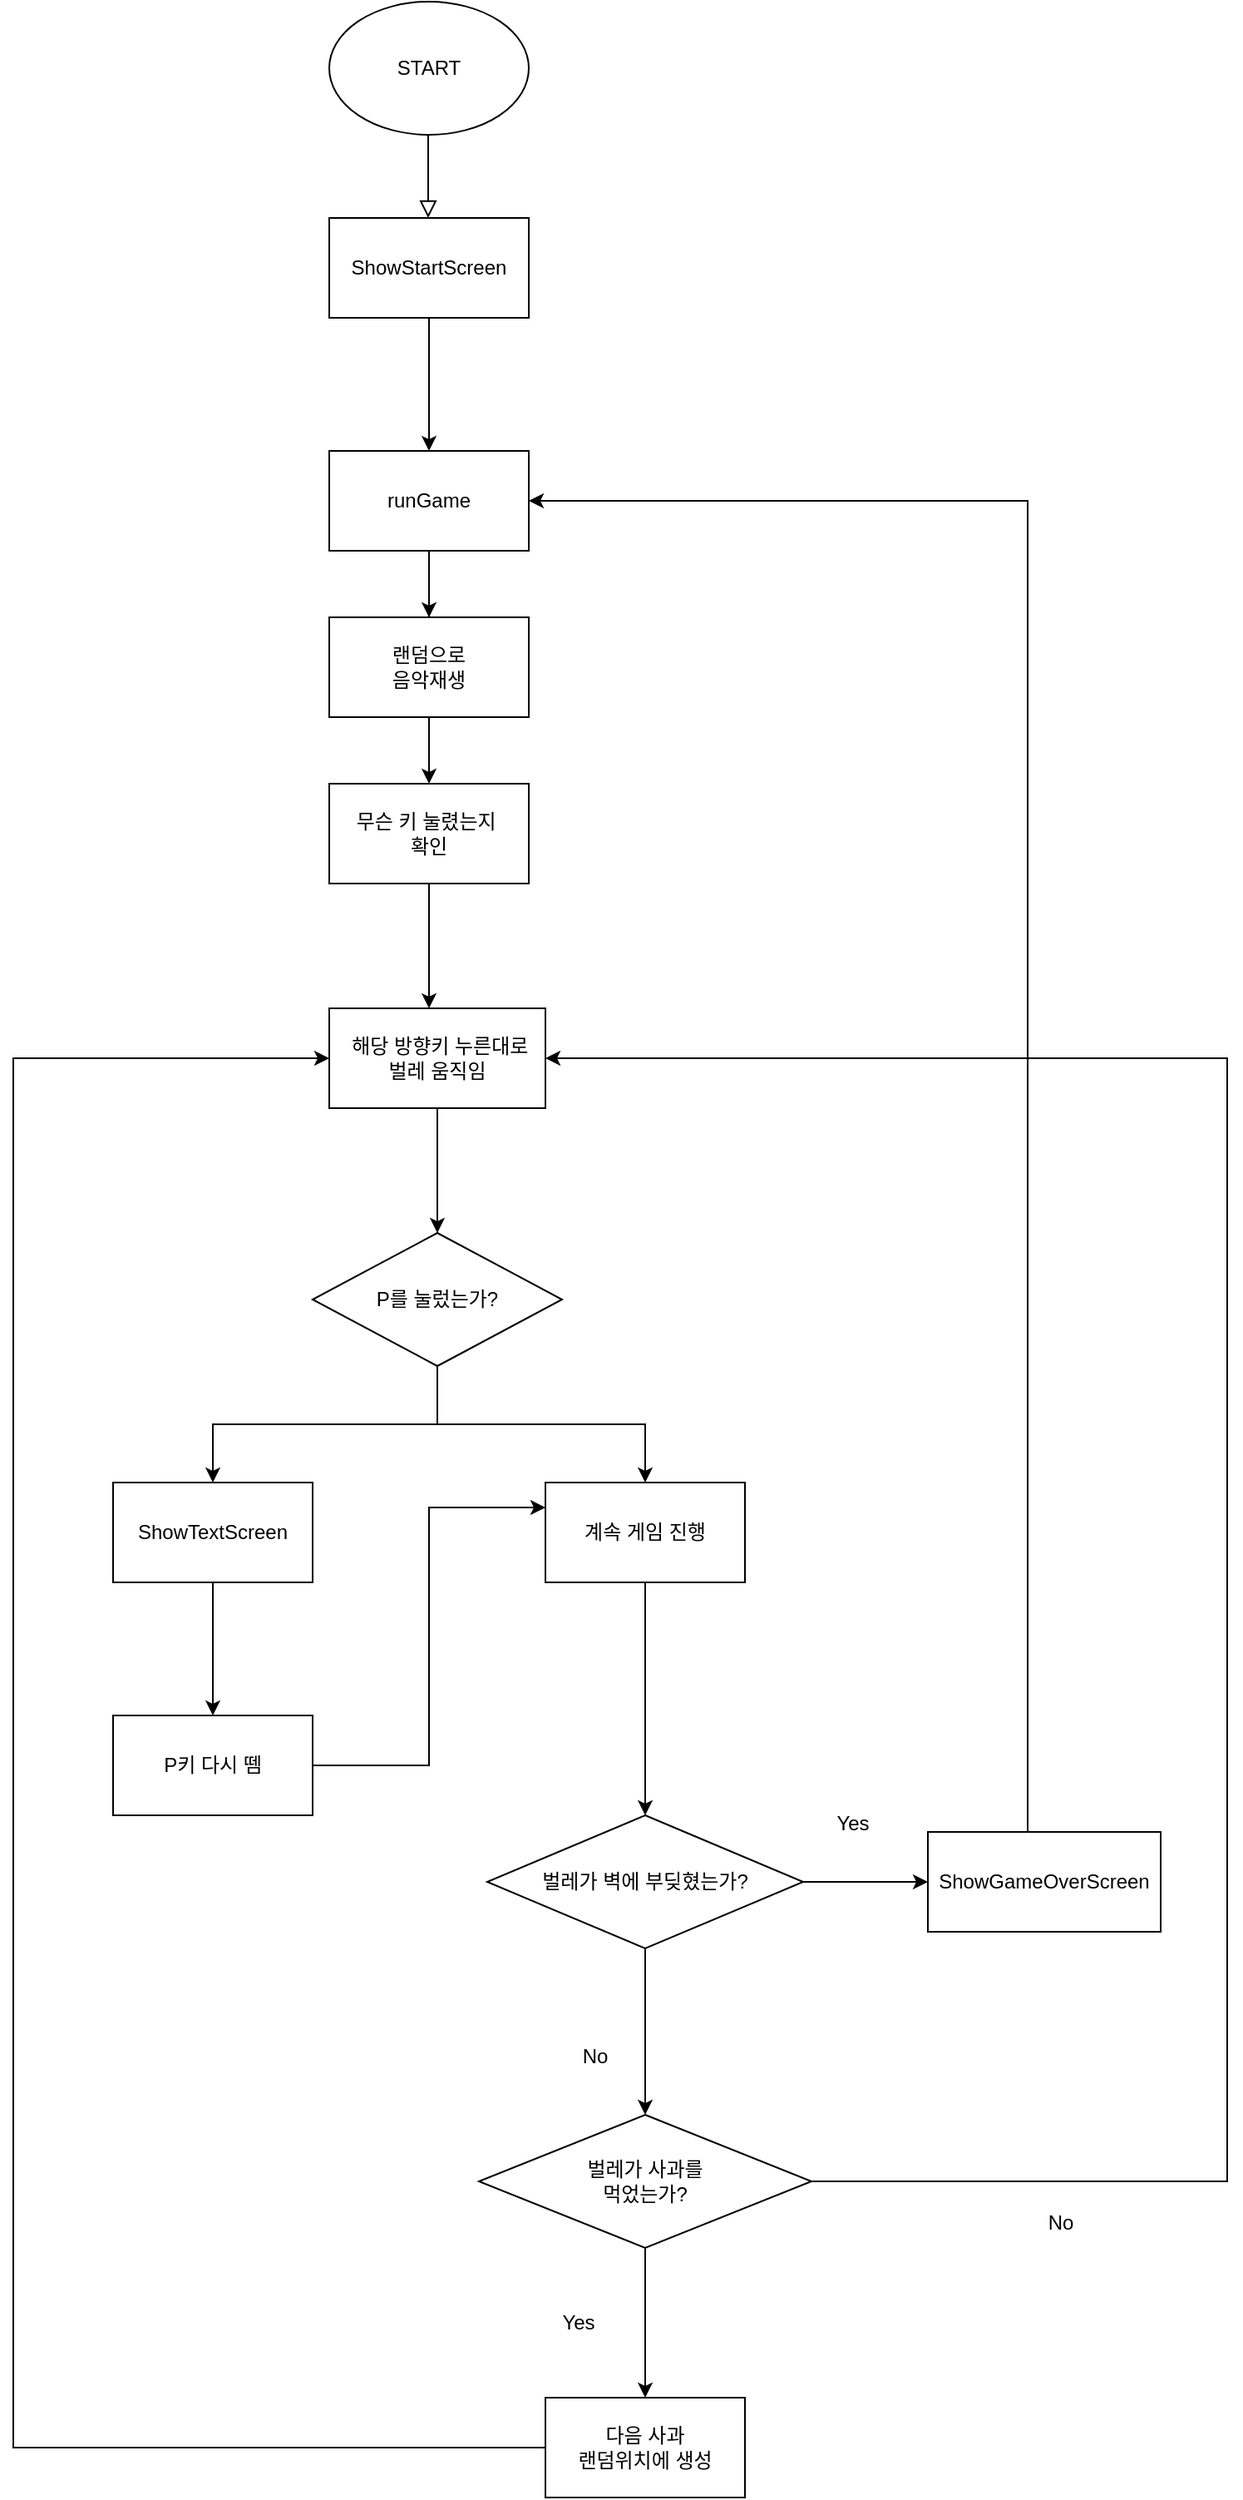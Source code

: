 <mxfile version="20.0.1" type="device"><diagram id="C5RBs43oDa-KdzZeNtuy" name="Page-1"><mxGraphModel dx="2310" dy="1950" grid="1" gridSize="10" guides="1" tooltips="1" connect="1" arrows="1" fold="1" page="1" pageScale="1" pageWidth="827" pageHeight="1169" math="0" shadow="0"><root><mxCell id="WIyWlLk6GJQsqaUBKTNV-0"/><mxCell id="WIyWlLk6GJQsqaUBKTNV-1" parent="WIyWlLk6GJQsqaUBKTNV-0"/><mxCell id="WIyWlLk6GJQsqaUBKTNV-2" value="" style="rounded=0;html=1;jettySize=auto;orthogonalLoop=1;fontSize=11;endArrow=block;endFill=0;endSize=8;strokeWidth=1;shadow=0;labelBackgroundColor=none;edgeStyle=orthogonalEdgeStyle;" parent="WIyWlLk6GJQsqaUBKTNV-1" edge="1"><mxGeometry relative="1" as="geometry"><mxPoint x="219.5" y="-70" as="sourcePoint"/><mxPoint x="219.5" y="-20" as="targetPoint"/><Array as="points"><mxPoint x="220" y="-50"/><mxPoint x="220" y="-50"/></Array></mxGeometry></mxCell><mxCell id="ASIvWLTySlJk6rm7l2K4-0" value="START" style="ellipse;whiteSpace=wrap;html=1;" vertex="1" parent="WIyWlLk6GJQsqaUBKTNV-1"><mxGeometry x="160" y="-150" width="120" height="80" as="geometry"/></mxCell><mxCell id="ASIvWLTySlJk6rm7l2K4-3" value="" style="edgeStyle=orthogonalEdgeStyle;rounded=0;orthogonalLoop=1;jettySize=auto;html=1;" edge="1" parent="WIyWlLk6GJQsqaUBKTNV-1" source="ASIvWLTySlJk6rm7l2K4-1" target="ASIvWLTySlJk6rm7l2K4-2"><mxGeometry relative="1" as="geometry"/></mxCell><mxCell id="ASIvWLTySlJk6rm7l2K4-1" value="ShowStartScreen" style="rounded=0;whiteSpace=wrap;html=1;" vertex="1" parent="WIyWlLk6GJQsqaUBKTNV-1"><mxGeometry x="160" y="-20" width="120" height="60" as="geometry"/></mxCell><mxCell id="ASIvWLTySlJk6rm7l2K4-5" value="" style="edgeStyle=orthogonalEdgeStyle;rounded=0;orthogonalLoop=1;jettySize=auto;html=1;" edge="1" parent="WIyWlLk6GJQsqaUBKTNV-1" source="ASIvWLTySlJk6rm7l2K4-2" target="ASIvWLTySlJk6rm7l2K4-4"><mxGeometry relative="1" as="geometry"/></mxCell><mxCell id="ASIvWLTySlJk6rm7l2K4-47" style="edgeStyle=orthogonalEdgeStyle;rounded=0;orthogonalLoop=1;jettySize=auto;html=1;" edge="1" parent="WIyWlLk6GJQsqaUBKTNV-1" source="ASIvWLTySlJk6rm7l2K4-2" target="ASIvWLTySlJk6rm7l2K4-48"><mxGeometry relative="1" as="geometry"><mxPoint x="-40" y="150" as="targetPoint"/></mxGeometry></mxCell><mxCell id="ASIvWLTySlJk6rm7l2K4-2" value="runGame" style="whiteSpace=wrap;html=1;rounded=0;" vertex="1" parent="WIyWlLk6GJQsqaUBKTNV-1"><mxGeometry x="160" y="120" width="120" height="60" as="geometry"/></mxCell><mxCell id="ASIvWLTySlJk6rm7l2K4-39" value="" style="edgeStyle=orthogonalEdgeStyle;rounded=0;orthogonalLoop=1;jettySize=auto;html=1;" edge="1" parent="WIyWlLk6GJQsqaUBKTNV-1" target="ASIvWLTySlJk6rm7l2K4-7"><mxGeometry relative="1" as="geometry"><mxPoint x="220" y="380" as="sourcePoint"/><Array as="points"><mxPoint x="220" y="450"/><mxPoint x="220" y="450"/></Array></mxGeometry></mxCell><mxCell id="ASIvWLTySlJk6rm7l2K4-4" value="무슨 키 눌렸는지&amp;nbsp;&lt;br&gt;확인" style="whiteSpace=wrap;html=1;rounded=0;" vertex="1" parent="WIyWlLk6GJQsqaUBKTNV-1"><mxGeometry x="160" y="320" width="120" height="60" as="geometry"/></mxCell><mxCell id="ASIvWLTySlJk6rm7l2K4-11" style="edgeStyle=orthogonalEdgeStyle;rounded=0;orthogonalLoop=1;jettySize=auto;html=1;" edge="1" parent="WIyWlLk6GJQsqaUBKTNV-1" source="ASIvWLTySlJk6rm7l2K4-7"><mxGeometry relative="1" as="geometry"><mxPoint x="225" y="590" as="targetPoint"/></mxGeometry></mxCell><mxCell id="ASIvWLTySlJk6rm7l2K4-7" value="&amp;nbsp;해당 방향키 누른대로&lt;br&gt;벌레 움직임" style="rounded=0;whiteSpace=wrap;html=1;" vertex="1" parent="WIyWlLk6GJQsqaUBKTNV-1"><mxGeometry x="160" y="455" width="130" height="60" as="geometry"/></mxCell><mxCell id="ASIvWLTySlJk6rm7l2K4-13" value="" style="edgeStyle=orthogonalEdgeStyle;rounded=0;orthogonalLoop=1;jettySize=auto;html=1;" edge="1" parent="WIyWlLk6GJQsqaUBKTNV-1" source="ASIvWLTySlJk6rm7l2K4-10" target="ASIvWLTySlJk6rm7l2K4-12"><mxGeometry relative="1" as="geometry"><Array as="points"><mxPoint x="225" y="705"/><mxPoint x="90" y="705"/></Array></mxGeometry></mxCell><mxCell id="ASIvWLTySlJk6rm7l2K4-15" style="edgeStyle=orthogonalEdgeStyle;rounded=0;orthogonalLoop=1;jettySize=auto;html=1;" edge="1" parent="WIyWlLk6GJQsqaUBKTNV-1" source="ASIvWLTySlJk6rm7l2K4-10" target="ASIvWLTySlJk6rm7l2K4-14"><mxGeometry relative="1" as="geometry"/></mxCell><mxCell id="ASIvWLTySlJk6rm7l2K4-10" value="P를 눌렀는가?" style="rhombus;whiteSpace=wrap;html=1;" vertex="1" parent="WIyWlLk6GJQsqaUBKTNV-1"><mxGeometry x="150" y="590" width="150" height="80" as="geometry"/></mxCell><mxCell id="ASIvWLTySlJk6rm7l2K4-17" value="" style="edgeStyle=orthogonalEdgeStyle;rounded=0;orthogonalLoop=1;jettySize=auto;html=1;" edge="1" parent="WIyWlLk6GJQsqaUBKTNV-1" source="ASIvWLTySlJk6rm7l2K4-12" target="ASIvWLTySlJk6rm7l2K4-16"><mxGeometry relative="1" as="geometry"/></mxCell><mxCell id="ASIvWLTySlJk6rm7l2K4-12" value="ShowTextScreen" style="whiteSpace=wrap;html=1;" vertex="1" parent="WIyWlLk6GJQsqaUBKTNV-1"><mxGeometry x="30" y="740" width="120" height="60" as="geometry"/></mxCell><mxCell id="ASIvWLTySlJk6rm7l2K4-20" style="edgeStyle=orthogonalEdgeStyle;rounded=0;orthogonalLoop=1;jettySize=auto;html=1;" edge="1" parent="WIyWlLk6GJQsqaUBKTNV-1" source="ASIvWLTySlJk6rm7l2K4-14"><mxGeometry relative="1" as="geometry"><mxPoint x="350" y="940" as="targetPoint"/><Array as="points"><mxPoint x="350" y="870"/><mxPoint x="350" y="870"/></Array></mxGeometry></mxCell><mxCell id="ASIvWLTySlJk6rm7l2K4-14" value="계속 게임 진행" style="rounded=0;whiteSpace=wrap;html=1;" vertex="1" parent="WIyWlLk6GJQsqaUBKTNV-1"><mxGeometry x="290" y="740" width="120" height="60" as="geometry"/></mxCell><mxCell id="ASIvWLTySlJk6rm7l2K4-18" style="edgeStyle=orthogonalEdgeStyle;rounded=0;orthogonalLoop=1;jettySize=auto;html=1;entryX=0;entryY=0.25;entryDx=0;entryDy=0;" edge="1" parent="WIyWlLk6GJQsqaUBKTNV-1" source="ASIvWLTySlJk6rm7l2K4-16" target="ASIvWLTySlJk6rm7l2K4-14"><mxGeometry relative="1" as="geometry"/></mxCell><mxCell id="ASIvWLTySlJk6rm7l2K4-16" value="P키 다시 뗌" style="whiteSpace=wrap;html=1;" vertex="1" parent="WIyWlLk6GJQsqaUBKTNV-1"><mxGeometry x="30" y="880" width="120" height="60" as="geometry"/></mxCell><mxCell id="ASIvWLTySlJk6rm7l2K4-27" style="edgeStyle=orthogonalEdgeStyle;rounded=0;orthogonalLoop=1;jettySize=auto;html=1;" edge="1" parent="WIyWlLk6GJQsqaUBKTNV-1" source="ASIvWLTySlJk6rm7l2K4-19" target="ASIvWLTySlJk6rm7l2K4-28"><mxGeometry relative="1" as="geometry"><mxPoint x="350" y="1120" as="targetPoint"/></mxGeometry></mxCell><mxCell id="ASIvWLTySlJk6rm7l2K4-44" style="edgeStyle=orthogonalEdgeStyle;rounded=0;orthogonalLoop=1;jettySize=auto;html=1;entryX=0;entryY=0.5;entryDx=0;entryDy=0;" edge="1" parent="WIyWlLk6GJQsqaUBKTNV-1" source="ASIvWLTySlJk6rm7l2K4-19" target="ASIvWLTySlJk6rm7l2K4-22"><mxGeometry relative="1" as="geometry"/></mxCell><mxCell id="ASIvWLTySlJk6rm7l2K4-19" value="벌레가 벽에 부딪혔는가?" style="rhombus;whiteSpace=wrap;html=1;" vertex="1" parent="WIyWlLk6GJQsqaUBKTNV-1"><mxGeometry x="255" y="940" width="190" height="80" as="geometry"/></mxCell><mxCell id="ASIvWLTySlJk6rm7l2K4-25" style="edgeStyle=orthogonalEdgeStyle;rounded=0;orthogonalLoop=1;jettySize=auto;html=1;entryX=1;entryY=0.5;entryDx=0;entryDy=0;" edge="1" parent="WIyWlLk6GJQsqaUBKTNV-1" source="ASIvWLTySlJk6rm7l2K4-22" target="ASIvWLTySlJk6rm7l2K4-2"><mxGeometry relative="1" as="geometry"><mxPoint x="590" y="120" as="targetPoint"/><Array as="points"><mxPoint x="580" y="150"/></Array></mxGeometry></mxCell><mxCell id="ASIvWLTySlJk6rm7l2K4-22" value="ShowGameOverScreen" style="rounded=0;whiteSpace=wrap;html=1;" vertex="1" parent="WIyWlLk6GJQsqaUBKTNV-1"><mxGeometry x="520" y="950" width="140" height="60" as="geometry"/></mxCell><mxCell id="ASIvWLTySlJk6rm7l2K4-26" value="Yes" style="text;html=1;strokeColor=none;fillColor=none;align=center;verticalAlign=middle;whiteSpace=wrap;rounded=0;" vertex="1" parent="WIyWlLk6GJQsqaUBKTNV-1"><mxGeometry x="445" y="930" width="60" height="30" as="geometry"/></mxCell><mxCell id="ASIvWLTySlJk6rm7l2K4-29" style="edgeStyle=orthogonalEdgeStyle;rounded=0;orthogonalLoop=1;jettySize=auto;html=1;entryX=1;entryY=0.5;entryDx=0;entryDy=0;" edge="1" parent="WIyWlLk6GJQsqaUBKTNV-1" source="ASIvWLTySlJk6rm7l2K4-28" target="ASIvWLTySlJk6rm7l2K4-7"><mxGeometry relative="1" as="geometry"><mxPoint x="790" y="850" as="targetPoint"/><Array as="points"><mxPoint x="700" y="1160"/><mxPoint x="700" y="485"/></Array></mxGeometry></mxCell><mxCell id="ASIvWLTySlJk6rm7l2K4-34" value="" style="edgeStyle=orthogonalEdgeStyle;rounded=0;orthogonalLoop=1;jettySize=auto;html=1;" edge="1" parent="WIyWlLk6GJQsqaUBKTNV-1" source="ASIvWLTySlJk6rm7l2K4-28" target="ASIvWLTySlJk6rm7l2K4-33"><mxGeometry relative="1" as="geometry"/></mxCell><mxCell id="ASIvWLTySlJk6rm7l2K4-28" value="벌레가 사과를&lt;br&gt;먹었는가?" style="rhombus;whiteSpace=wrap;html=1;" vertex="1" parent="WIyWlLk6GJQsqaUBKTNV-1"><mxGeometry x="250" y="1120" width="200" height="80" as="geometry"/></mxCell><mxCell id="ASIvWLTySlJk6rm7l2K4-30" value="No" style="text;html=1;strokeColor=none;fillColor=none;align=center;verticalAlign=middle;whiteSpace=wrap;rounded=0;" vertex="1" parent="WIyWlLk6GJQsqaUBKTNV-1"><mxGeometry x="290" y="1070" width="60" height="30" as="geometry"/></mxCell><mxCell id="ASIvWLTySlJk6rm7l2K4-38" style="edgeStyle=orthogonalEdgeStyle;rounded=0;orthogonalLoop=1;jettySize=auto;html=1;entryX=0;entryY=0.5;entryDx=0;entryDy=0;" edge="1" parent="WIyWlLk6GJQsqaUBKTNV-1" source="ASIvWLTySlJk6rm7l2K4-33" target="ASIvWLTySlJk6rm7l2K4-7"><mxGeometry relative="1" as="geometry"><mxPoint y="460" as="targetPoint"/><Array as="points"><mxPoint x="-30" y="1320"/><mxPoint x="-30" y="485"/></Array></mxGeometry></mxCell><mxCell id="ASIvWLTySlJk6rm7l2K4-33" value="다음 사과&lt;br&gt;랜덤위치에 생성" style="whiteSpace=wrap;html=1;" vertex="1" parent="WIyWlLk6GJQsqaUBKTNV-1"><mxGeometry x="290" y="1290" width="120" height="60" as="geometry"/></mxCell><mxCell id="ASIvWLTySlJk6rm7l2K4-36" value="No" style="text;html=1;strokeColor=none;fillColor=none;align=center;verticalAlign=middle;whiteSpace=wrap;rounded=0;" vertex="1" parent="WIyWlLk6GJQsqaUBKTNV-1"><mxGeometry x="570" y="1170" width="60" height="30" as="geometry"/></mxCell><mxCell id="ASIvWLTySlJk6rm7l2K4-37" value="Yes" style="text;html=1;strokeColor=none;fillColor=none;align=center;verticalAlign=middle;whiteSpace=wrap;rounded=0;" vertex="1" parent="WIyWlLk6GJQsqaUBKTNV-1"><mxGeometry x="280" y="1230" width="60" height="30" as="geometry"/></mxCell><mxCell id="ASIvWLTySlJk6rm7l2K4-48" value="랜덤으로 &lt;br&gt;음악재생" style="rounded=0;whiteSpace=wrap;html=1;" vertex="1" parent="WIyWlLk6GJQsqaUBKTNV-1"><mxGeometry x="160" y="220" width="120" height="60" as="geometry"/></mxCell></root></mxGraphModel></diagram></mxfile>